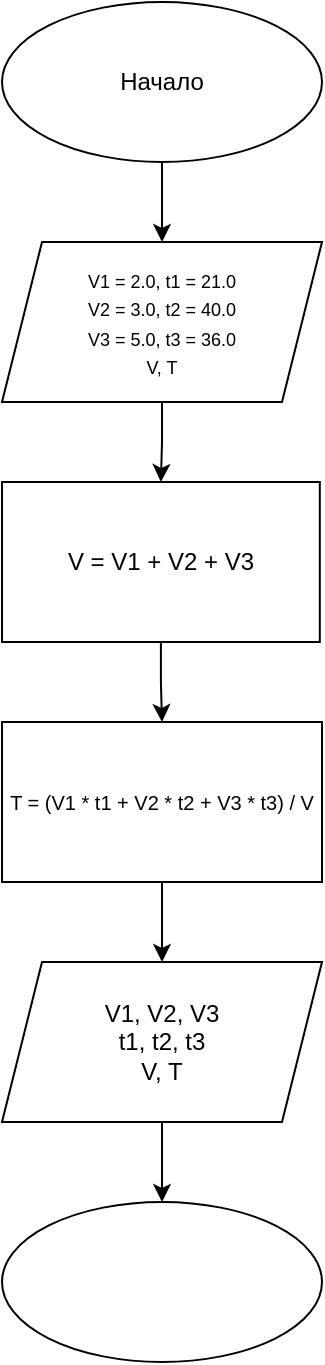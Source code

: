 <mxfile version="28.2.5">
  <diagram name="Страница — 1" id="9DhelWSyhl0QUsL7-kSb">
    <mxGraphModel dx="815" dy="444" grid="1" gridSize="10" guides="1" tooltips="1" connect="1" arrows="1" fold="1" page="1" pageScale="1" pageWidth="827" pageHeight="1169" math="0" shadow="0">
      <root>
        <mxCell id="0" />
        <mxCell id="1" parent="0" />
        <mxCell id="C_ARW5nbqazC5Btug-v4-5" value="" style="edgeStyle=orthogonalEdgeStyle;rounded=0;orthogonalLoop=1;jettySize=auto;html=1;" edge="1" parent="1" source="C_ARW5nbqazC5Btug-v4-3" target="C_ARW5nbqazC5Btug-v4-4">
          <mxGeometry relative="1" as="geometry" />
        </mxCell>
        <mxCell id="C_ARW5nbqazC5Btug-v4-3" value="Начало" style="ellipse;whiteSpace=wrap;html=1;" vertex="1" parent="1">
          <mxGeometry x="280" y="160" width="160" height="80" as="geometry" />
        </mxCell>
        <mxCell id="C_ARW5nbqazC5Btug-v4-7" value="" style="edgeStyle=orthogonalEdgeStyle;rounded=0;orthogonalLoop=1;jettySize=auto;html=1;" edge="1" parent="1" source="C_ARW5nbqazC5Btug-v4-4" target="C_ARW5nbqazC5Btug-v4-6">
          <mxGeometry relative="1" as="geometry" />
        </mxCell>
        <mxCell id="C_ARW5nbqazC5Btug-v4-4" value="&lt;div&gt;&lt;br&gt;&lt;/div&gt;&lt;div&gt;&lt;font style=&quot;font-size: 9px;&quot;&gt;V1 = 2.0, t1 = 21.0&lt;/font&gt;&lt;/div&gt;&lt;div&gt;&lt;font style=&quot;font-size: 9px;&quot;&gt;V2 = 3.0, t2 = 40.0&lt;/font&gt;&lt;/div&gt;&lt;div&gt;&lt;font style=&quot;font-size: 9px;&quot;&gt;V3 = 5.0, t3 = 36.0&lt;/font&gt;&lt;/div&gt;&lt;div&gt;&lt;font style=&quot;font-size: 9px;&quot;&gt;V, T&lt;/font&gt;&lt;/div&gt;&lt;div&gt;&lt;br&gt;&lt;/div&gt;" style="shape=parallelogram;perimeter=parallelogramPerimeter;whiteSpace=wrap;html=1;fixedSize=1;" vertex="1" parent="1">
          <mxGeometry x="280" y="280" width="160" height="80" as="geometry" />
        </mxCell>
        <mxCell id="C_ARW5nbqazC5Btug-v4-10" value="" style="edgeStyle=orthogonalEdgeStyle;rounded=0;orthogonalLoop=1;jettySize=auto;html=1;" edge="1" parent="1" source="C_ARW5nbqazC5Btug-v4-6" target="C_ARW5nbqazC5Btug-v4-9">
          <mxGeometry relative="1" as="geometry" />
        </mxCell>
        <mxCell id="C_ARW5nbqazC5Btug-v4-6" value="V = V1 + V2 + V3" style="whiteSpace=wrap;html=1;" vertex="1" parent="1">
          <mxGeometry x="280" y="400" width="158.91" height="80" as="geometry" />
        </mxCell>
        <mxCell id="C_ARW5nbqazC5Btug-v4-12" value="" style="edgeStyle=orthogonalEdgeStyle;rounded=0;orthogonalLoop=1;jettySize=auto;html=1;" edge="1" parent="1" source="C_ARW5nbqazC5Btug-v4-9" target="C_ARW5nbqazC5Btug-v4-11">
          <mxGeometry relative="1" as="geometry" />
        </mxCell>
        <mxCell id="C_ARW5nbqazC5Btug-v4-9" value="&lt;font style=&quot;font-size: 10px;&quot;&gt;T = (V1 * t1 + V2 * t2 + V3 * t3) / V&lt;/font&gt;" style="whiteSpace=wrap;html=1;" vertex="1" parent="1">
          <mxGeometry x="280" y="520" width="160" height="80" as="geometry" />
        </mxCell>
        <mxCell id="C_ARW5nbqazC5Btug-v4-14" value="" style="edgeStyle=orthogonalEdgeStyle;rounded=0;orthogonalLoop=1;jettySize=auto;html=1;" edge="1" parent="1" source="C_ARW5nbqazC5Btug-v4-11" target="C_ARW5nbqazC5Btug-v4-13">
          <mxGeometry relative="1" as="geometry" />
        </mxCell>
        <mxCell id="C_ARW5nbqazC5Btug-v4-11" value="V1, V2, V3&lt;br&gt;t1, t2, t3&lt;div&gt;V, T&lt;/div&gt;" style="shape=parallelogram;perimeter=parallelogramPerimeter;whiteSpace=wrap;html=1;fixedSize=1;" vertex="1" parent="1">
          <mxGeometry x="280" y="640" width="160" height="80" as="geometry" />
        </mxCell>
        <mxCell id="C_ARW5nbqazC5Btug-v4-13" value="" style="ellipse;whiteSpace=wrap;html=1;" vertex="1" parent="1">
          <mxGeometry x="280" y="760" width="160" height="80" as="geometry" />
        </mxCell>
      </root>
    </mxGraphModel>
  </diagram>
</mxfile>
